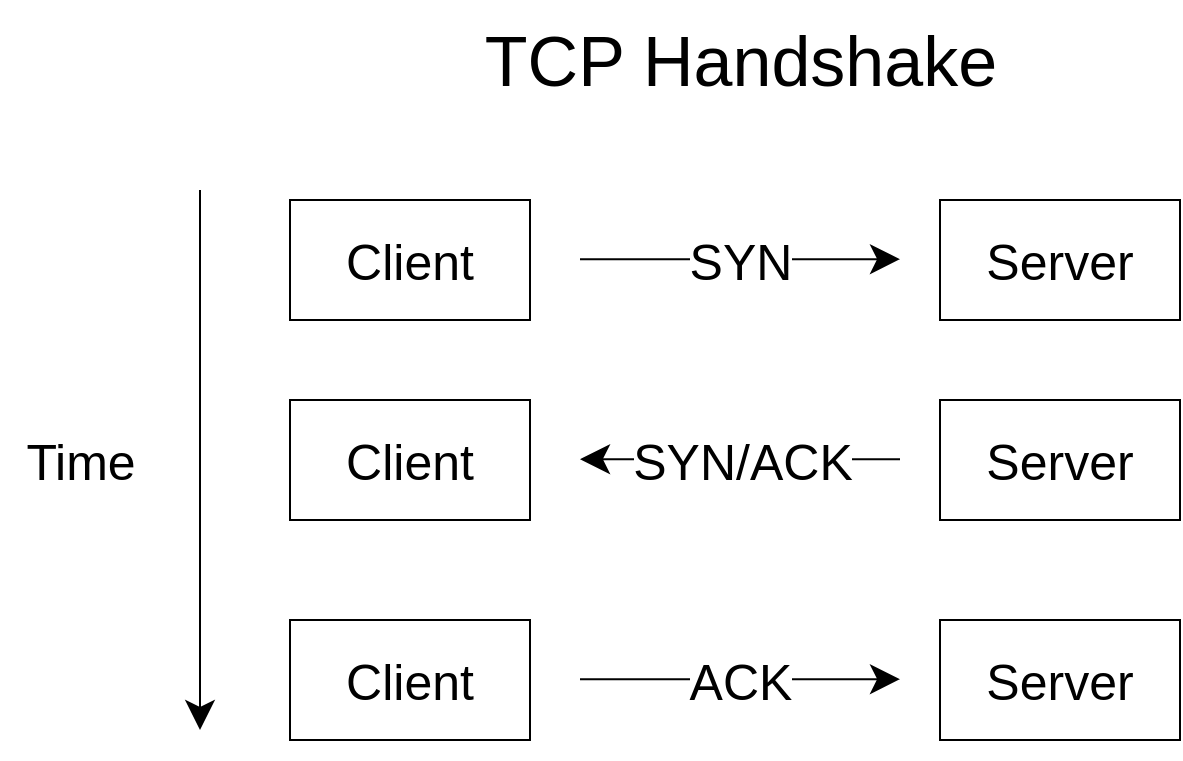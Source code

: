 <mxfile>
    <diagram id="i_LJxLqSAh3Sh0YosOYB" name="Page-1">
        <mxGraphModel dx="857" dy="1165" grid="1" gridSize="10" guides="1" tooltips="1" connect="1" arrows="1" fold="1" page="1" pageScale="1" pageWidth="850" pageHeight="1100" math="0" shadow="0">
            <root>
                <mxCell id="0"/>
                <mxCell id="1" parent="0"/>
                <mxCell id="6" value="&lt;font style=&quot;font-size: 25px;&quot;&gt;Client&lt;/font&gt;" style="rounded=0;whiteSpace=wrap;html=1;" vertex="1" parent="1">
                    <mxGeometry x="305" y="360" width="120" height="60" as="geometry"/>
                </mxCell>
                <mxCell id="7" value="&lt;font style=&quot;font-size: 25px;&quot;&gt;Server&lt;br&gt;&lt;/font&gt;" style="rounded=0;whiteSpace=wrap;html=1;" vertex="1" parent="1">
                    <mxGeometry x="630" y="360" width="120" height="60" as="geometry"/>
                </mxCell>
                <mxCell id="15" value="" style="endArrow=classic;html=1;fontSize=25;endSize=12;" edge="1" parent="1">
                    <mxGeometry relative="1" as="geometry">
                        <mxPoint x="450" y="389.58" as="sourcePoint"/>
                        <mxPoint x="610" y="389.58" as="targetPoint"/>
                    </mxGeometry>
                </mxCell>
                <mxCell id="16" value="SYN" style="edgeLabel;resizable=0;html=1;align=center;verticalAlign=middle;fontSize=25;" connectable="0" vertex="1" parent="15">
                    <mxGeometry relative="1" as="geometry"/>
                </mxCell>
                <mxCell id="20" value="&lt;font style=&quot;font-size: 25px;&quot;&gt;Client&lt;/font&gt;" style="rounded=0;whiteSpace=wrap;html=1;" vertex="1" parent="1">
                    <mxGeometry x="305" y="570" width="120" height="60" as="geometry"/>
                </mxCell>
                <mxCell id="21" value="&lt;font style=&quot;font-size: 25px;&quot;&gt;Server&lt;br&gt;&lt;/font&gt;" style="rounded=0;whiteSpace=wrap;html=1;" vertex="1" parent="1">
                    <mxGeometry x="630" y="570" width="120" height="60" as="geometry"/>
                </mxCell>
                <mxCell id="22" value="" style="endArrow=classic;html=1;fontSize=25;endSize=12;" edge="1" parent="1">
                    <mxGeometry relative="1" as="geometry">
                        <mxPoint x="450" y="599.58" as="sourcePoint"/>
                        <mxPoint x="610" y="599.58" as="targetPoint"/>
                    </mxGeometry>
                </mxCell>
                <mxCell id="23" value="ACK" style="edgeLabel;resizable=0;html=1;align=center;verticalAlign=middle;fontSize=25;" connectable="0" vertex="1" parent="22">
                    <mxGeometry relative="1" as="geometry"/>
                </mxCell>
                <mxCell id="24" value="&lt;font style=&quot;font-size: 25px;&quot;&gt;Client&lt;/font&gt;" style="rounded=0;whiteSpace=wrap;html=1;" vertex="1" parent="1">
                    <mxGeometry x="305" y="460" width="120" height="60" as="geometry"/>
                </mxCell>
                <mxCell id="25" value="&lt;font style=&quot;font-size: 25px;&quot;&gt;Server&lt;br&gt;&lt;/font&gt;" style="rounded=0;whiteSpace=wrap;html=1;" vertex="1" parent="1">
                    <mxGeometry x="630" y="460" width="120" height="60" as="geometry"/>
                </mxCell>
                <mxCell id="26" value="" style="endArrow=none;html=1;fontSize=25;endSize=12;endFill=0;startArrow=classic;startFill=1;startSize=12;" edge="1" parent="1">
                    <mxGeometry relative="1" as="geometry">
                        <mxPoint x="450" y="489.58" as="sourcePoint"/>
                        <mxPoint x="610" y="489.58" as="targetPoint"/>
                    </mxGeometry>
                </mxCell>
                <mxCell id="27" value="SYN/ACK" style="edgeLabel;resizable=0;html=1;align=center;verticalAlign=middle;fontSize=25;" connectable="0" vertex="1" parent="26">
                    <mxGeometry relative="1" as="geometry">
                        <mxPoint x="1" as="offset"/>
                    </mxGeometry>
                </mxCell>
                <mxCell id="28" value="" style="endArrow=classic;html=1;fontSize=25;startSize=12;endSize=12;" edge="1" parent="1">
                    <mxGeometry width="50" height="50" relative="1" as="geometry">
                        <mxPoint x="260" y="355" as="sourcePoint"/>
                        <mxPoint x="260" y="625" as="targetPoint"/>
                    </mxGeometry>
                </mxCell>
                <mxCell id="29" value="Time" style="text;html=1;align=center;verticalAlign=middle;resizable=0;points=[];autosize=1;strokeColor=none;fillColor=none;fontSize=25;" vertex="1" parent="1">
                    <mxGeometry x="160" y="470" width="80" height="40" as="geometry"/>
                </mxCell>
                <mxCell id="30" value="&lt;font style=&quot;font-size: 35px;&quot;&gt;TCP Handshake&lt;/font&gt;" style="text;html=1;align=center;verticalAlign=middle;resizable=0;points=[];autosize=1;strokeColor=none;fillColor=none;fontSize=25;" vertex="1" parent="1">
                    <mxGeometry x="390" y="260" width="280" height="60" as="geometry"/>
                </mxCell>
            </root>
        </mxGraphModel>
    </diagram>
</mxfile>